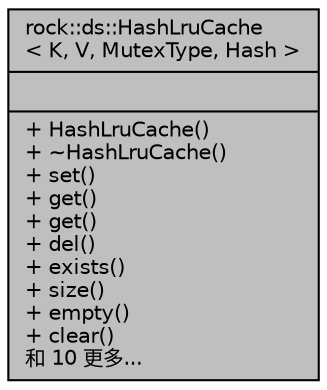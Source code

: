 digraph "rock::ds::HashLruCache&lt; K, V, MutexType, Hash &gt;"
{
 // LATEX_PDF_SIZE
  edge [fontname="Helvetica",fontsize="10",labelfontname="Helvetica",labelfontsize="10"];
  node [fontname="Helvetica",fontsize="10",shape=record];
  Node1 [label="{rock::ds::HashLruCache\l\< K, V, MutexType, Hash \>\n||+ HashLruCache()\l+ ~HashLruCache()\l+ set()\l+ get()\l+ get()\l+ del()\l+ exists()\l+ size()\l+ empty()\l+ clear()\l和 10 更多...\l}",height=0.2,width=0.4,color="black", fillcolor="grey75", style="filled", fontcolor="black",tooltip=" "];
}
